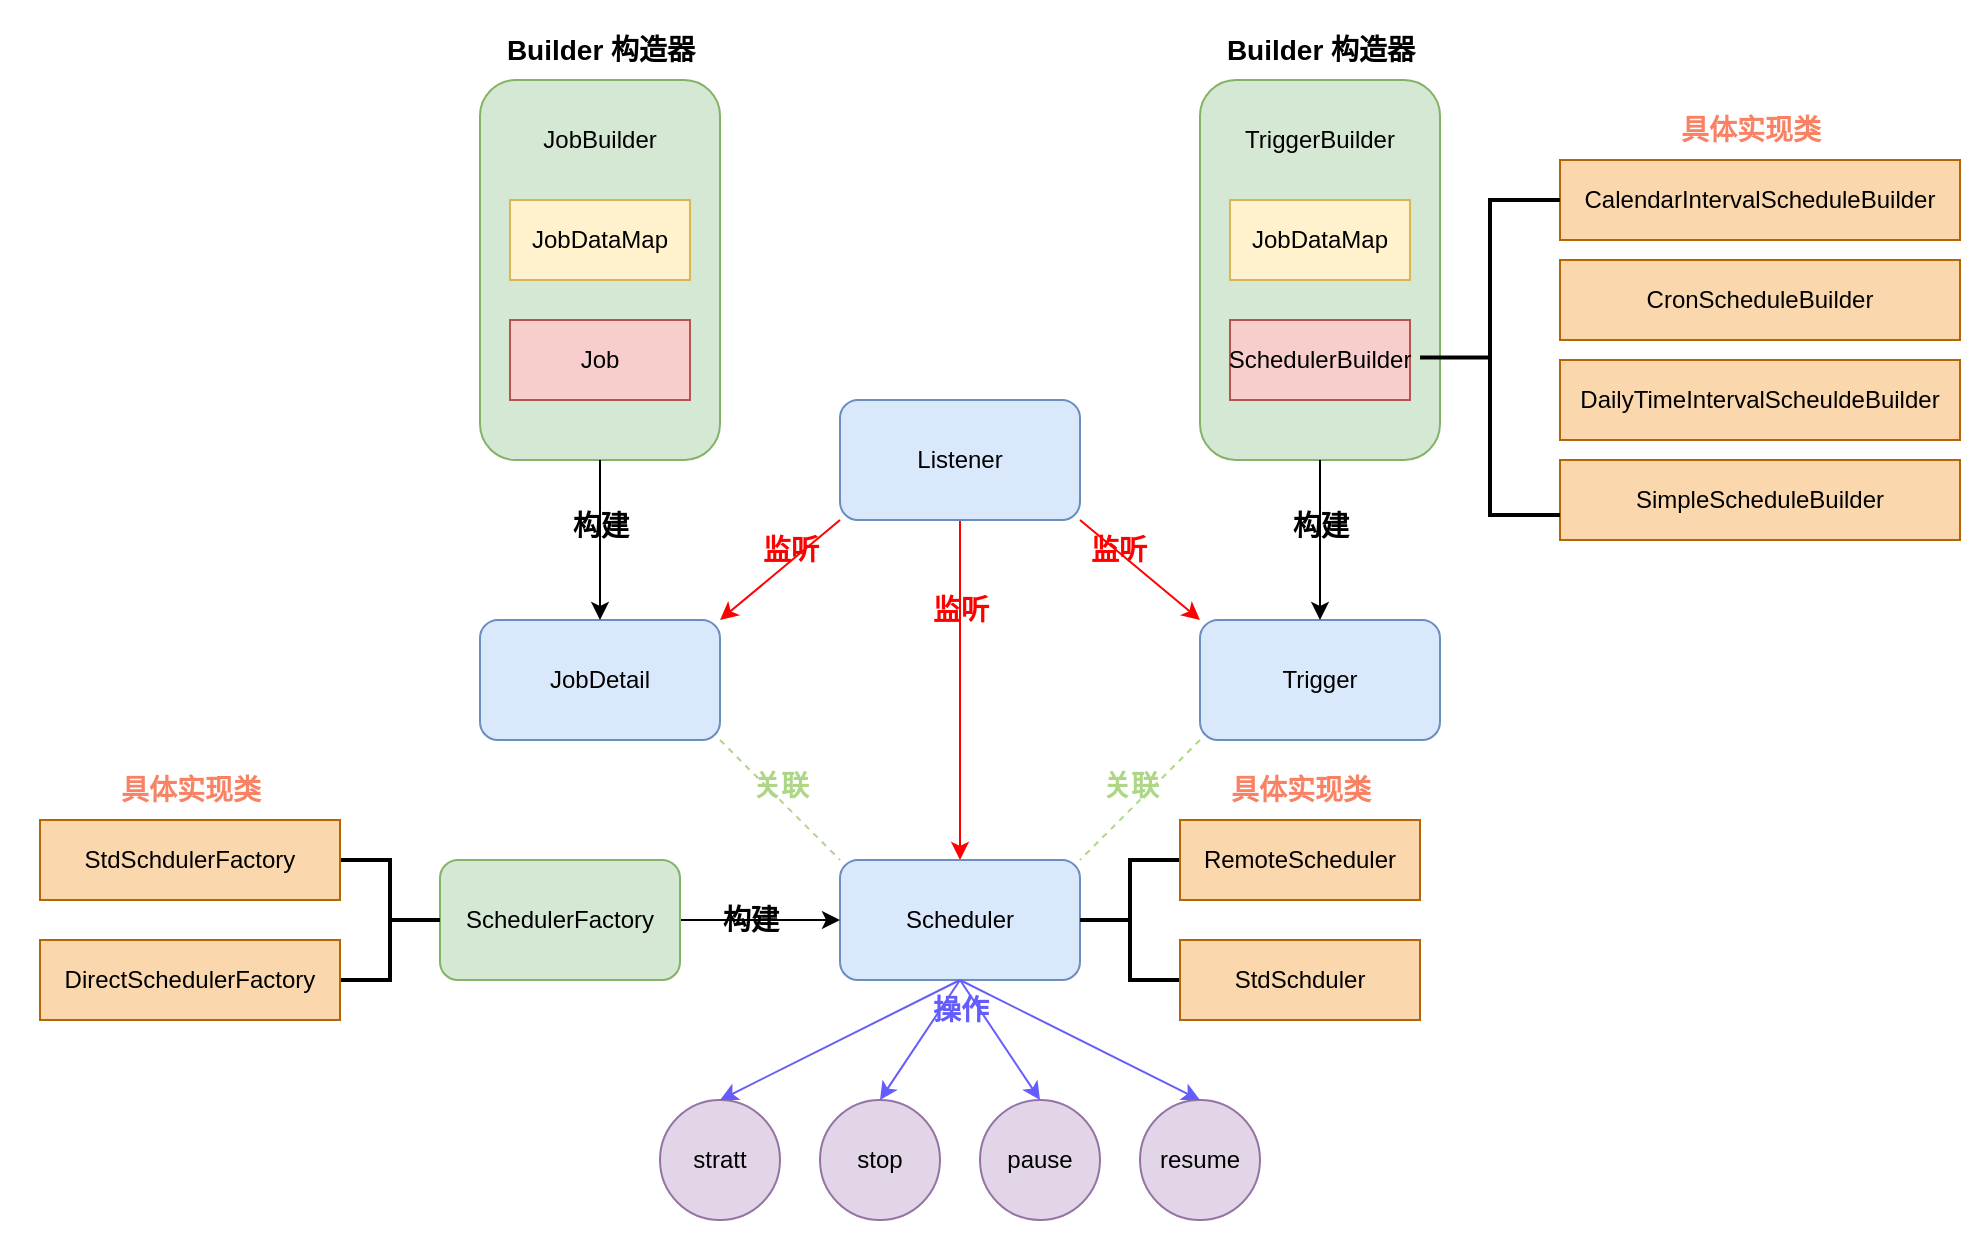 <mxfile version="22.1.16" type="device">
  <diagram id="BiEHA8C1b_KC0IiVTxOt" name="第 1 页">
    <mxGraphModel dx="2327" dy="899" grid="1" gridSize="10" guides="1" tooltips="1" connect="1" arrows="1" fold="1" page="1" pageScale="1" pageWidth="827" pageHeight="1169" math="0" shadow="0">
      <root>
        <mxCell id="0" />
        <mxCell id="1" parent="0" />
        <mxCell id="IDfmGO9ghlW61sp2GqwQ-8" value="" style="group" parent="1" vertex="1" connectable="0">
          <mxGeometry x="120" y="290" width="120" height="190" as="geometry" />
        </mxCell>
        <mxCell id="IDfmGO9ghlW61sp2GqwQ-2" value="" style="rounded=1;whiteSpace=wrap;html=1;fillColor=#d5e8d4;strokeColor=#82b366;" parent="IDfmGO9ghlW61sp2GqwQ-8" vertex="1">
          <mxGeometry width="120" height="190" as="geometry" />
        </mxCell>
        <mxCell id="IDfmGO9ghlW61sp2GqwQ-3" value="JobDataMap" style="rounded=0;whiteSpace=wrap;html=1;fillColor=#fff2cc;strokeColor=#d6b656;" parent="IDfmGO9ghlW61sp2GqwQ-8" vertex="1">
          <mxGeometry x="15" y="60" width="90" height="40" as="geometry" />
        </mxCell>
        <mxCell id="IDfmGO9ghlW61sp2GqwQ-4" value="Job" style="rounded=0;whiteSpace=wrap;html=1;fillColor=#f8cecc;strokeColor=#b85450;" parent="IDfmGO9ghlW61sp2GqwQ-8" vertex="1">
          <mxGeometry x="15" y="120" width="90" height="40" as="geometry" />
        </mxCell>
        <mxCell id="IDfmGO9ghlW61sp2GqwQ-5" value="JobBuilder" style="text;html=1;strokeColor=none;fillColor=none;align=center;verticalAlign=middle;whiteSpace=wrap;rounded=0;" parent="IDfmGO9ghlW61sp2GqwQ-8" vertex="1">
          <mxGeometry x="40" y="20" width="40" height="20" as="geometry" />
        </mxCell>
        <mxCell id="IDfmGO9ghlW61sp2GqwQ-9" value="" style="group" parent="1" vertex="1" connectable="0">
          <mxGeometry x="480" y="290" width="120" height="190" as="geometry" />
        </mxCell>
        <mxCell id="IDfmGO9ghlW61sp2GqwQ-10" value="" style="rounded=1;whiteSpace=wrap;html=1;fillColor=#d5e8d4;strokeColor=#82b366;" parent="IDfmGO9ghlW61sp2GqwQ-9" vertex="1">
          <mxGeometry width="120" height="190" as="geometry" />
        </mxCell>
        <mxCell id="IDfmGO9ghlW61sp2GqwQ-11" value="JobDataMap" style="rounded=0;whiteSpace=wrap;html=1;fillColor=#fff2cc;strokeColor=#d6b656;" parent="IDfmGO9ghlW61sp2GqwQ-9" vertex="1">
          <mxGeometry x="15" y="60" width="90" height="40" as="geometry" />
        </mxCell>
        <mxCell id="IDfmGO9ghlW61sp2GqwQ-12" value="SchedulerBuilder" style="rounded=0;whiteSpace=wrap;html=1;fillColor=#f8cecc;strokeColor=#b85450;" parent="IDfmGO9ghlW61sp2GqwQ-9" vertex="1">
          <mxGeometry x="15" y="120" width="90" height="40" as="geometry" />
        </mxCell>
        <mxCell id="IDfmGO9ghlW61sp2GqwQ-13" value="TriggerBuilder" style="text;html=1;strokeColor=none;fillColor=none;align=center;verticalAlign=middle;whiteSpace=wrap;rounded=0;" parent="IDfmGO9ghlW61sp2GqwQ-9" vertex="1">
          <mxGeometry x="40" y="20" width="40" height="20" as="geometry" />
        </mxCell>
        <mxCell id="IDfmGO9ghlW61sp2GqwQ-19" value="" style="edgeStyle=orthogonalEdgeStyle;rounded=0;orthogonalLoop=1;jettySize=auto;html=1;fontColor=#000000;strokeColor=#FF0000;" parent="1" source="IDfmGO9ghlW61sp2GqwQ-15" target="IDfmGO9ghlW61sp2GqwQ-17" edge="1">
          <mxGeometry relative="1" as="geometry" />
        </mxCell>
        <mxCell id="IDfmGO9ghlW61sp2GqwQ-15" value="Listener" style="rounded=1;whiteSpace=wrap;html=1;fillColor=#dae8fc;strokeColor=#6c8ebf;" parent="1" vertex="1">
          <mxGeometry x="300" y="450" width="120" height="60" as="geometry" />
        </mxCell>
        <mxCell id="IDfmGO9ghlW61sp2GqwQ-16" value="JobDetail" style="rounded=1;whiteSpace=wrap;html=1;fillColor=#dae8fc;strokeColor=#6c8ebf;" parent="1" vertex="1">
          <mxGeometry x="120" y="560" width="120" height="60" as="geometry" />
        </mxCell>
        <mxCell id="IDfmGO9ghlW61sp2GqwQ-17" value="Scheduler" style="rounded=1;whiteSpace=wrap;html=1;fillColor=#dae8fc;strokeColor=#6c8ebf;" parent="1" vertex="1">
          <mxGeometry x="300" y="680" width="120" height="60" as="geometry" />
        </mxCell>
        <mxCell id="IDfmGO9ghlW61sp2GqwQ-18" value="Trigger" style="rounded=1;whiteSpace=wrap;html=1;fillColor=#dae8fc;strokeColor=#6c8ebf;" parent="1" vertex="1">
          <mxGeometry x="480" y="560" width="120" height="60" as="geometry" />
        </mxCell>
        <mxCell id="IDfmGO9ghlW61sp2GqwQ-21" value="" style="endArrow=classic;html=1;exitX=0;exitY=1;exitDx=0;exitDy=0;entryX=1;entryY=0;entryDx=0;entryDy=0;strokeColor=#FF0000;" parent="1" source="IDfmGO9ghlW61sp2GqwQ-15" target="IDfmGO9ghlW61sp2GqwQ-16" edge="1">
          <mxGeometry width="50" height="50" relative="1" as="geometry">
            <mxPoint x="580" y="440" as="sourcePoint" />
            <mxPoint x="630" y="390" as="targetPoint" />
          </mxGeometry>
        </mxCell>
        <mxCell id="IDfmGO9ghlW61sp2GqwQ-22" value="" style="endArrow=classic;html=1;exitX=1;exitY=1;exitDx=0;exitDy=0;entryX=0;entryY=0;entryDx=0;entryDy=0;strokeColor=#FF0000;" parent="1" source="IDfmGO9ghlW61sp2GqwQ-15" target="IDfmGO9ghlW61sp2GqwQ-18" edge="1">
          <mxGeometry width="50" height="50" relative="1" as="geometry">
            <mxPoint x="310" y="520" as="sourcePoint" />
            <mxPoint x="252.04" y="567.98" as="targetPoint" />
          </mxGeometry>
        </mxCell>
        <mxCell id="IDfmGO9ghlW61sp2GqwQ-24" value="" style="endArrow=none;dashed=1;html=1;exitX=1;exitY=1;exitDx=0;exitDy=0;entryX=0;entryY=0;entryDx=0;entryDy=0;strokeColor=#AED687;" parent="1" source="IDfmGO9ghlW61sp2GqwQ-16" target="IDfmGO9ghlW61sp2GqwQ-17" edge="1">
          <mxGeometry width="50" height="50" relative="1" as="geometry">
            <mxPoint x="580" y="440" as="sourcePoint" />
            <mxPoint x="630" y="390" as="targetPoint" />
          </mxGeometry>
        </mxCell>
        <mxCell id="IDfmGO9ghlW61sp2GqwQ-26" value="" style="endArrow=none;dashed=1;html=1;exitX=0;exitY=1;exitDx=0;exitDy=0;entryX=1;entryY=0;entryDx=0;entryDy=0;strokeColor=#AED687;" parent="1" source="IDfmGO9ghlW61sp2GqwQ-18" target="IDfmGO9ghlW61sp2GqwQ-17" edge="1">
          <mxGeometry width="50" height="50" relative="1" as="geometry">
            <mxPoint x="250" y="620" as="sourcePoint" />
            <mxPoint x="310" y="625" as="targetPoint" />
          </mxGeometry>
        </mxCell>
        <mxCell id="IDfmGO9ghlW61sp2GqwQ-27" value="" style="edgeStyle=orthogonalEdgeStyle;rounded=0;orthogonalLoop=1;jettySize=auto;html=1;" parent="1" source="IDfmGO9ghlW61sp2GqwQ-2" target="IDfmGO9ghlW61sp2GqwQ-16" edge="1">
          <mxGeometry relative="1" as="geometry" />
        </mxCell>
        <mxCell id="IDfmGO9ghlW61sp2GqwQ-28" value="" style="edgeStyle=orthogonalEdgeStyle;rounded=0;orthogonalLoop=1;jettySize=auto;html=1;" parent="1" source="IDfmGO9ghlW61sp2GqwQ-10" target="IDfmGO9ghlW61sp2GqwQ-18" edge="1">
          <mxGeometry relative="1" as="geometry" />
        </mxCell>
        <mxCell id="IDfmGO9ghlW61sp2GqwQ-30" value="CronScheduleBuilder" style="rounded=0;whiteSpace=wrap;html=1;fillColor=#fad7ac;strokeColor=#b46504;" parent="1" vertex="1">
          <mxGeometry x="660" y="380" width="200" height="40" as="geometry" />
        </mxCell>
        <mxCell id="IDfmGO9ghlW61sp2GqwQ-31" value="CalendarIntervalScheduleBuilder" style="rounded=0;whiteSpace=wrap;html=1;fillColor=#fad7ac;strokeColor=#b46504;" parent="1" vertex="1">
          <mxGeometry x="660" y="330" width="200" height="40" as="geometry" />
        </mxCell>
        <mxCell id="IDfmGO9ghlW61sp2GqwQ-32" value="DailyTimeIntervalScheuldeBuilder" style="rounded=0;whiteSpace=wrap;html=1;fillColor=#fad7ac;strokeColor=#b46504;" parent="1" vertex="1">
          <mxGeometry x="660" y="430" width="200" height="40" as="geometry" />
        </mxCell>
        <mxCell id="IDfmGO9ghlW61sp2GqwQ-33" value="SimpleScheduleBuilder" style="rounded=0;whiteSpace=wrap;html=1;fillColor=#fad7ac;strokeColor=#b46504;" parent="1" vertex="1">
          <mxGeometry x="660" y="480" width="200" height="40" as="geometry" />
        </mxCell>
        <mxCell id="IDfmGO9ghlW61sp2GqwQ-34" value="" style="strokeWidth=2;html=1;shape=mxgraph.flowchart.annotation_2;align=left;labelPosition=right;pointerEvents=1;" parent="1" vertex="1">
          <mxGeometry x="590" y="350" width="70" height="157.5" as="geometry" />
        </mxCell>
        <mxCell id="IDfmGO9ghlW61sp2GqwQ-43" value="" style="edgeStyle=orthogonalEdgeStyle;rounded=0;orthogonalLoop=1;jettySize=auto;html=1;" parent="1" source="IDfmGO9ghlW61sp2GqwQ-39" target="IDfmGO9ghlW61sp2GqwQ-17" edge="1">
          <mxGeometry relative="1" as="geometry" />
        </mxCell>
        <mxCell id="IDfmGO9ghlW61sp2GqwQ-39" value="SchedulerFactory" style="rounded=1;whiteSpace=wrap;html=1;fillColor=#d5e8d4;strokeColor=#82b366;" parent="1" vertex="1">
          <mxGeometry x="100" y="680" width="120" height="60" as="geometry" />
        </mxCell>
        <mxCell id="IDfmGO9ghlW61sp2GqwQ-40" value="" style="strokeWidth=2;html=1;shape=mxgraph.flowchart.annotation_2;align=left;labelPosition=right;pointerEvents=1;direction=west;" parent="1" vertex="1">
          <mxGeometry x="50" y="680" width="50" height="60" as="geometry" />
        </mxCell>
        <mxCell id="IDfmGO9ghlW61sp2GqwQ-41" value="StdSchdulerFactory" style="rounded=0;whiteSpace=wrap;html=1;fillColor=#fad7ac;strokeColor=#b46504;" parent="1" vertex="1">
          <mxGeometry x="-100" y="660" width="150" height="40" as="geometry" />
        </mxCell>
        <mxCell id="IDfmGO9ghlW61sp2GqwQ-42" value="DirectSchedulerFactory" style="rounded=0;whiteSpace=wrap;html=1;fillColor=#fad7ac;strokeColor=#b46504;" parent="1" vertex="1">
          <mxGeometry x="-100" y="720" width="150" height="40" as="geometry" />
        </mxCell>
        <mxCell id="IDfmGO9ghlW61sp2GqwQ-44" value="" style="strokeWidth=2;html=1;shape=mxgraph.flowchart.annotation_2;align=left;labelPosition=right;pointerEvents=1;direction=east;" parent="1" vertex="1">
          <mxGeometry x="420" y="680" width="50" height="60" as="geometry" />
        </mxCell>
        <mxCell id="IDfmGO9ghlW61sp2GqwQ-45" value="RemoteScheduler" style="rounded=0;whiteSpace=wrap;html=1;fillColor=#fad7ac;strokeColor=#b46504;" parent="1" vertex="1">
          <mxGeometry x="470" y="660" width="120" height="40" as="geometry" />
        </mxCell>
        <mxCell id="IDfmGO9ghlW61sp2GqwQ-46" value="StdSchduler" style="rounded=0;whiteSpace=wrap;html=1;fillColor=#fad7ac;strokeColor=#b46504;" parent="1" vertex="1">
          <mxGeometry x="470" y="720" width="120" height="40" as="geometry" />
        </mxCell>
        <mxCell id="IDfmGO9ghlW61sp2GqwQ-47" value="stratt" style="ellipse;whiteSpace=wrap;html=1;aspect=fixed;fillColor=#e1d5e7;strokeColor=#9673a6;" parent="1" vertex="1">
          <mxGeometry x="210" y="800" width="60" height="60" as="geometry" />
        </mxCell>
        <mxCell id="IDfmGO9ghlW61sp2GqwQ-48" value="stop" style="ellipse;whiteSpace=wrap;html=1;aspect=fixed;fillColor=#e1d5e7;strokeColor=#9673a6;" parent="1" vertex="1">
          <mxGeometry x="290" y="800" width="60" height="60" as="geometry" />
        </mxCell>
        <mxCell id="IDfmGO9ghlW61sp2GqwQ-49" value="pause" style="ellipse;whiteSpace=wrap;html=1;aspect=fixed;fillColor=#e1d5e7;strokeColor=#9673a6;" parent="1" vertex="1">
          <mxGeometry x="370" y="800" width="60" height="60" as="geometry" />
        </mxCell>
        <mxCell id="IDfmGO9ghlW61sp2GqwQ-50" value="resume" style="ellipse;whiteSpace=wrap;html=1;aspect=fixed;fillColor=#e1d5e7;strokeColor=#9673a6;" parent="1" vertex="1">
          <mxGeometry x="450" y="800" width="60" height="60" as="geometry" />
        </mxCell>
        <mxCell id="IDfmGO9ghlW61sp2GqwQ-52" value="" style="endArrow=classic;html=1;entryX=0.5;entryY=0;entryDx=0;entryDy=0;strokeColor=#635DFC;" parent="1" target="IDfmGO9ghlW61sp2GqwQ-47" edge="1">
          <mxGeometry width="50" height="50" relative="1" as="geometry">
            <mxPoint x="360" y="740" as="sourcePoint" />
            <mxPoint x="490" y="490" as="targetPoint" />
          </mxGeometry>
        </mxCell>
        <mxCell id="IDfmGO9ghlW61sp2GqwQ-54" value="" style="endArrow=classic;html=1;strokeColor=#635DFC;" parent="1" edge="1">
          <mxGeometry width="50" height="50" relative="1" as="geometry">
            <mxPoint x="360" y="740" as="sourcePoint" />
            <mxPoint x="320" y="800" as="targetPoint" />
          </mxGeometry>
        </mxCell>
        <mxCell id="IDfmGO9ghlW61sp2GqwQ-55" value="" style="endArrow=classic;html=1;exitX=0.5;exitY=1;exitDx=0;exitDy=0;entryX=0.5;entryY=0;entryDx=0;entryDy=0;strokeColor=#635DFC;" parent="1" source="IDfmGO9ghlW61sp2GqwQ-17" target="IDfmGO9ghlW61sp2GqwQ-49" edge="1">
          <mxGeometry width="50" height="50" relative="1" as="geometry">
            <mxPoint x="460" y="560" as="sourcePoint" />
            <mxPoint x="510" y="510" as="targetPoint" />
          </mxGeometry>
        </mxCell>
        <mxCell id="IDfmGO9ghlW61sp2GqwQ-56" value="" style="endArrow=classic;html=1;exitX=0.5;exitY=1;exitDx=0;exitDy=0;entryX=0.5;entryY=0;entryDx=0;entryDy=0;strokeColor=#635DFC;" parent="1" source="IDfmGO9ghlW61sp2GqwQ-17" target="IDfmGO9ghlW61sp2GqwQ-50" edge="1">
          <mxGeometry width="50" height="50" relative="1" as="geometry">
            <mxPoint x="470" y="570" as="sourcePoint" />
            <mxPoint x="520" y="520" as="targetPoint" />
          </mxGeometry>
        </mxCell>
        <mxCell id="j8EGKdD0QuKOIia1qILm-1" value="监听" style="text;html=1;align=center;verticalAlign=middle;resizable=0;points=[];autosize=1;strokeColor=none;fillColor=none;fontSize=14;fontStyle=1;fontColor=#FF0000;" vertex="1" parent="1">
          <mxGeometry x="250" y="510" width="50" height="30" as="geometry" />
        </mxCell>
        <mxCell id="j8EGKdD0QuKOIia1qILm-6" value="监听" style="text;html=1;align=center;verticalAlign=middle;resizable=0;points=[];autosize=1;strokeColor=none;fillColor=none;fontSize=14;fontStyle=1;fontColor=#FF0000;" vertex="1" parent="1">
          <mxGeometry x="335" y="540" width="50" height="30" as="geometry" />
        </mxCell>
        <mxCell id="j8EGKdD0QuKOIia1qILm-7" value="监听" style="text;html=1;align=center;verticalAlign=middle;resizable=0;points=[];autosize=1;strokeColor=none;fillColor=none;fontSize=14;fontStyle=1;fontColor=#FF0000;" vertex="1" parent="1">
          <mxGeometry x="414" y="510" width="50" height="30" as="geometry" />
        </mxCell>
        <mxCell id="j8EGKdD0QuKOIia1qILm-8" value="构建" style="text;html=1;align=center;verticalAlign=middle;resizable=0;points=[];autosize=1;strokeColor=none;fillColor=none;fontSize=14;fontStyle=1" vertex="1" parent="1">
          <mxGeometry x="515" y="498" width="50" height="30" as="geometry" />
        </mxCell>
        <mxCell id="j8EGKdD0QuKOIia1qILm-9" value="构建" style="text;html=1;align=center;verticalAlign=middle;resizable=0;points=[];autosize=1;strokeColor=none;fillColor=none;fontSize=14;fontStyle=1" vertex="1" parent="1">
          <mxGeometry x="155" y="498" width="50" height="30" as="geometry" />
        </mxCell>
        <mxCell id="j8EGKdD0QuKOIia1qILm-10" value="具体实现类" style="text;html=1;align=center;verticalAlign=middle;resizable=0;points=[];autosize=1;strokeColor=none;fillColor=none;fontSize=14;fontStyle=1;fontColor=#FA8264;" vertex="1" parent="1">
          <mxGeometry x="710" y="300" width="90" height="30" as="geometry" />
        </mxCell>
        <mxCell id="j8EGKdD0QuKOIia1qILm-11" value="构建" style="text;html=1;align=center;verticalAlign=middle;resizable=0;points=[];autosize=1;strokeColor=none;fillColor=none;fontSize=14;fontStyle=1" vertex="1" parent="1">
          <mxGeometry x="230" y="695" width="50" height="30" as="geometry" />
        </mxCell>
        <mxCell id="j8EGKdD0QuKOIia1qILm-13" value="具体实现类" style="text;html=1;align=center;verticalAlign=middle;resizable=0;points=[];autosize=1;strokeColor=none;fillColor=none;fontSize=14;fontStyle=1;fontColor=#FA8264;" vertex="1" parent="1">
          <mxGeometry x="-70" y="630" width="90" height="30" as="geometry" />
        </mxCell>
        <mxCell id="j8EGKdD0QuKOIia1qILm-14" value="具体实现类" style="text;html=1;align=center;verticalAlign=middle;resizable=0;points=[];autosize=1;strokeColor=none;fillColor=none;fontSize=14;fontStyle=1;fontColor=#FA8264;" vertex="1" parent="1">
          <mxGeometry x="485" y="630" width="90" height="30" as="geometry" />
        </mxCell>
        <mxCell id="j8EGKdD0QuKOIia1qILm-15" value="Builder 构造器" style="text;html=1;align=center;verticalAlign=middle;resizable=0;points=[];autosize=1;strokeColor=none;fillColor=none;fontSize=14;fontStyle=1" vertex="1" parent="1">
          <mxGeometry x="120" y="260" width="120" height="30" as="geometry" />
        </mxCell>
        <mxCell id="j8EGKdD0QuKOIia1qILm-16" value="Builder 构造器" style="text;html=1;align=center;verticalAlign=middle;resizable=0;points=[];autosize=1;strokeColor=none;fillColor=none;fontSize=14;fontStyle=1" vertex="1" parent="1">
          <mxGeometry x="480" y="260" width="120" height="30" as="geometry" />
        </mxCell>
        <mxCell id="j8EGKdD0QuKOIia1qILm-17" value="关联" style="text;html=1;align=center;verticalAlign=middle;resizable=0;points=[];autosize=1;strokeColor=none;fillColor=none;fontSize=14;fontStyle=1;fontColor=#AED687;" vertex="1" parent="1">
          <mxGeometry x="245" y="628" width="50" height="30" as="geometry" />
        </mxCell>
        <mxCell id="j8EGKdD0QuKOIia1qILm-18" value="关联" style="text;html=1;align=center;verticalAlign=middle;resizable=0;points=[];autosize=1;strokeColor=none;fillColor=none;fontSize=14;fontStyle=1;fontColor=#AED687;" vertex="1" parent="1">
          <mxGeometry x="420" y="628" width="50" height="30" as="geometry" />
        </mxCell>
        <mxCell id="j8EGKdD0QuKOIia1qILm-19" value="操作" style="text;html=1;align=center;verticalAlign=middle;resizable=0;points=[];autosize=1;strokeColor=none;fillColor=none;fontColor=#635DFC;fontSize=14;fontStyle=1" vertex="1" parent="1">
          <mxGeometry x="335" y="740" width="50" height="30" as="geometry" />
        </mxCell>
        <mxCell id="j8EGKdD0QuKOIia1qILm-20" value="nxt" style="text;html=1;align=center;verticalAlign=middle;resizable=0;points=[];autosize=1;strokeColor=none;fillColor=none;fontColor=#FFFFFF;" vertex="1" parent="1">
          <mxGeometry x="-120" y="250" width="40" height="30" as="geometry" />
        </mxCell>
        <mxCell id="j8EGKdD0QuKOIia1qILm-21" value="nxt" style="text;html=1;align=center;verticalAlign=middle;resizable=0;points=[];autosize=1;strokeColor=none;fillColor=none;fontColor=#FFFFFF;" vertex="1" parent="1">
          <mxGeometry x="827" y="840" width="40" height="30" as="geometry" />
        </mxCell>
      </root>
    </mxGraphModel>
  </diagram>
</mxfile>
